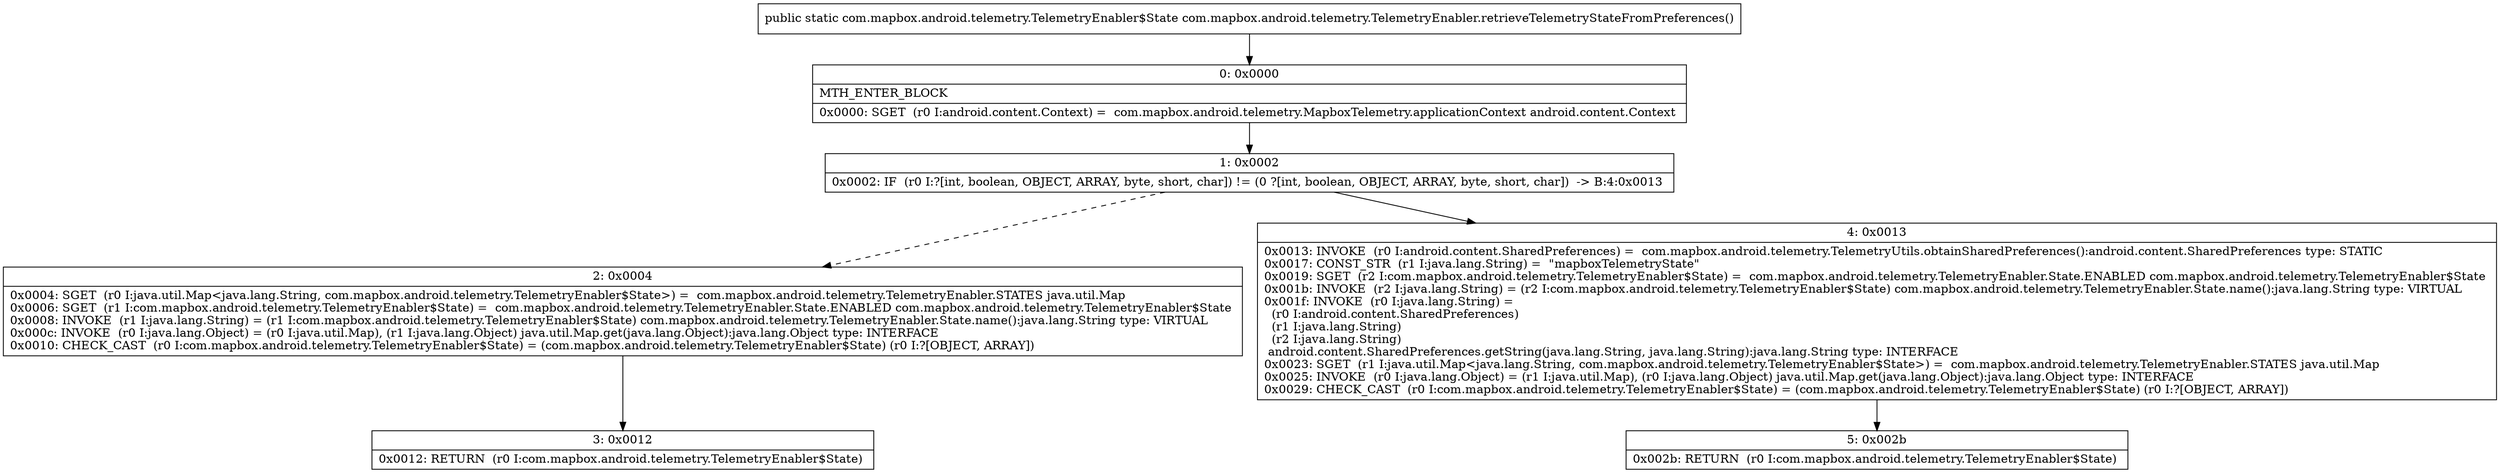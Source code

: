 digraph "CFG forcom.mapbox.android.telemetry.TelemetryEnabler.retrieveTelemetryStateFromPreferences()Lcom\/mapbox\/android\/telemetry\/TelemetryEnabler$State;" {
Node_0 [shape=record,label="{0\:\ 0x0000|MTH_ENTER_BLOCK\l|0x0000: SGET  (r0 I:android.content.Context) =  com.mapbox.android.telemetry.MapboxTelemetry.applicationContext android.content.Context \l}"];
Node_1 [shape=record,label="{1\:\ 0x0002|0x0002: IF  (r0 I:?[int, boolean, OBJECT, ARRAY, byte, short, char]) != (0 ?[int, boolean, OBJECT, ARRAY, byte, short, char])  \-\> B:4:0x0013 \l}"];
Node_2 [shape=record,label="{2\:\ 0x0004|0x0004: SGET  (r0 I:java.util.Map\<java.lang.String, com.mapbox.android.telemetry.TelemetryEnabler$State\>) =  com.mapbox.android.telemetry.TelemetryEnabler.STATES java.util.Map \l0x0006: SGET  (r1 I:com.mapbox.android.telemetry.TelemetryEnabler$State) =  com.mapbox.android.telemetry.TelemetryEnabler.State.ENABLED com.mapbox.android.telemetry.TelemetryEnabler$State \l0x0008: INVOKE  (r1 I:java.lang.String) = (r1 I:com.mapbox.android.telemetry.TelemetryEnabler$State) com.mapbox.android.telemetry.TelemetryEnabler.State.name():java.lang.String type: VIRTUAL \l0x000c: INVOKE  (r0 I:java.lang.Object) = (r0 I:java.util.Map), (r1 I:java.lang.Object) java.util.Map.get(java.lang.Object):java.lang.Object type: INTERFACE \l0x0010: CHECK_CAST  (r0 I:com.mapbox.android.telemetry.TelemetryEnabler$State) = (com.mapbox.android.telemetry.TelemetryEnabler$State) (r0 I:?[OBJECT, ARRAY]) \l}"];
Node_3 [shape=record,label="{3\:\ 0x0012|0x0012: RETURN  (r0 I:com.mapbox.android.telemetry.TelemetryEnabler$State) \l}"];
Node_4 [shape=record,label="{4\:\ 0x0013|0x0013: INVOKE  (r0 I:android.content.SharedPreferences) =  com.mapbox.android.telemetry.TelemetryUtils.obtainSharedPreferences():android.content.SharedPreferences type: STATIC \l0x0017: CONST_STR  (r1 I:java.lang.String) =  \"mapboxTelemetryState\" \l0x0019: SGET  (r2 I:com.mapbox.android.telemetry.TelemetryEnabler$State) =  com.mapbox.android.telemetry.TelemetryEnabler.State.ENABLED com.mapbox.android.telemetry.TelemetryEnabler$State \l0x001b: INVOKE  (r2 I:java.lang.String) = (r2 I:com.mapbox.android.telemetry.TelemetryEnabler$State) com.mapbox.android.telemetry.TelemetryEnabler.State.name():java.lang.String type: VIRTUAL \l0x001f: INVOKE  (r0 I:java.lang.String) = \l  (r0 I:android.content.SharedPreferences)\l  (r1 I:java.lang.String)\l  (r2 I:java.lang.String)\l android.content.SharedPreferences.getString(java.lang.String, java.lang.String):java.lang.String type: INTERFACE \l0x0023: SGET  (r1 I:java.util.Map\<java.lang.String, com.mapbox.android.telemetry.TelemetryEnabler$State\>) =  com.mapbox.android.telemetry.TelemetryEnabler.STATES java.util.Map \l0x0025: INVOKE  (r0 I:java.lang.Object) = (r1 I:java.util.Map), (r0 I:java.lang.Object) java.util.Map.get(java.lang.Object):java.lang.Object type: INTERFACE \l0x0029: CHECK_CAST  (r0 I:com.mapbox.android.telemetry.TelemetryEnabler$State) = (com.mapbox.android.telemetry.TelemetryEnabler$State) (r0 I:?[OBJECT, ARRAY]) \l}"];
Node_5 [shape=record,label="{5\:\ 0x002b|0x002b: RETURN  (r0 I:com.mapbox.android.telemetry.TelemetryEnabler$State) \l}"];
MethodNode[shape=record,label="{public static com.mapbox.android.telemetry.TelemetryEnabler$State com.mapbox.android.telemetry.TelemetryEnabler.retrieveTelemetryStateFromPreferences() }"];
MethodNode -> Node_0;
Node_0 -> Node_1;
Node_1 -> Node_2[style=dashed];
Node_1 -> Node_4;
Node_2 -> Node_3;
Node_4 -> Node_5;
}

